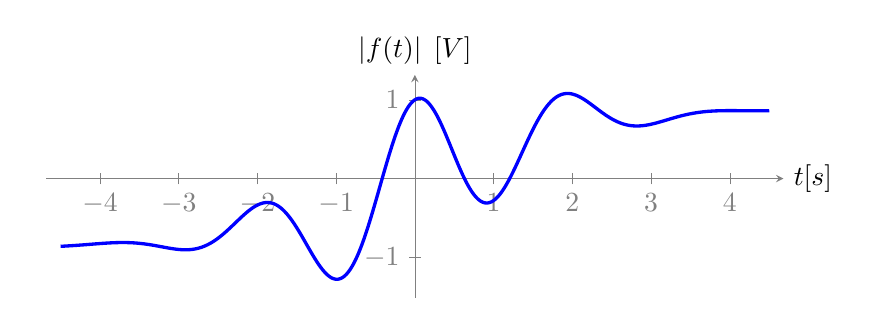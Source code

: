 ﻿\def\morlet#1{exp(-(#1)^2)*cos((#1)*2*pi r)}
\def\fonc#1{\morlet{(#1)/2}+atan(#1)/90}
\begin{tikzpicture}
	\begin{axis}[	anchor = origin,  x=1cm, y=1cm,
								axis lines=center, 
								xlabel={$t[s]$},
								ylabel={$\left|f(t)\right|\; [V]$},
								ylabel style = {anchor=south, thick, black},
								xlabel style = {anchor=west, thick, black},
								grid=minor,
								domain=-4.5:4.5,
								enlarge y limits=true,
								enlarge x limits=0.02,																		help lines
							]
		\addplot[very thick, blue, samples=512]
		        plot (\x,{\fonc{\x}});
	\end{axis}
\end{tikzpicture}
    

